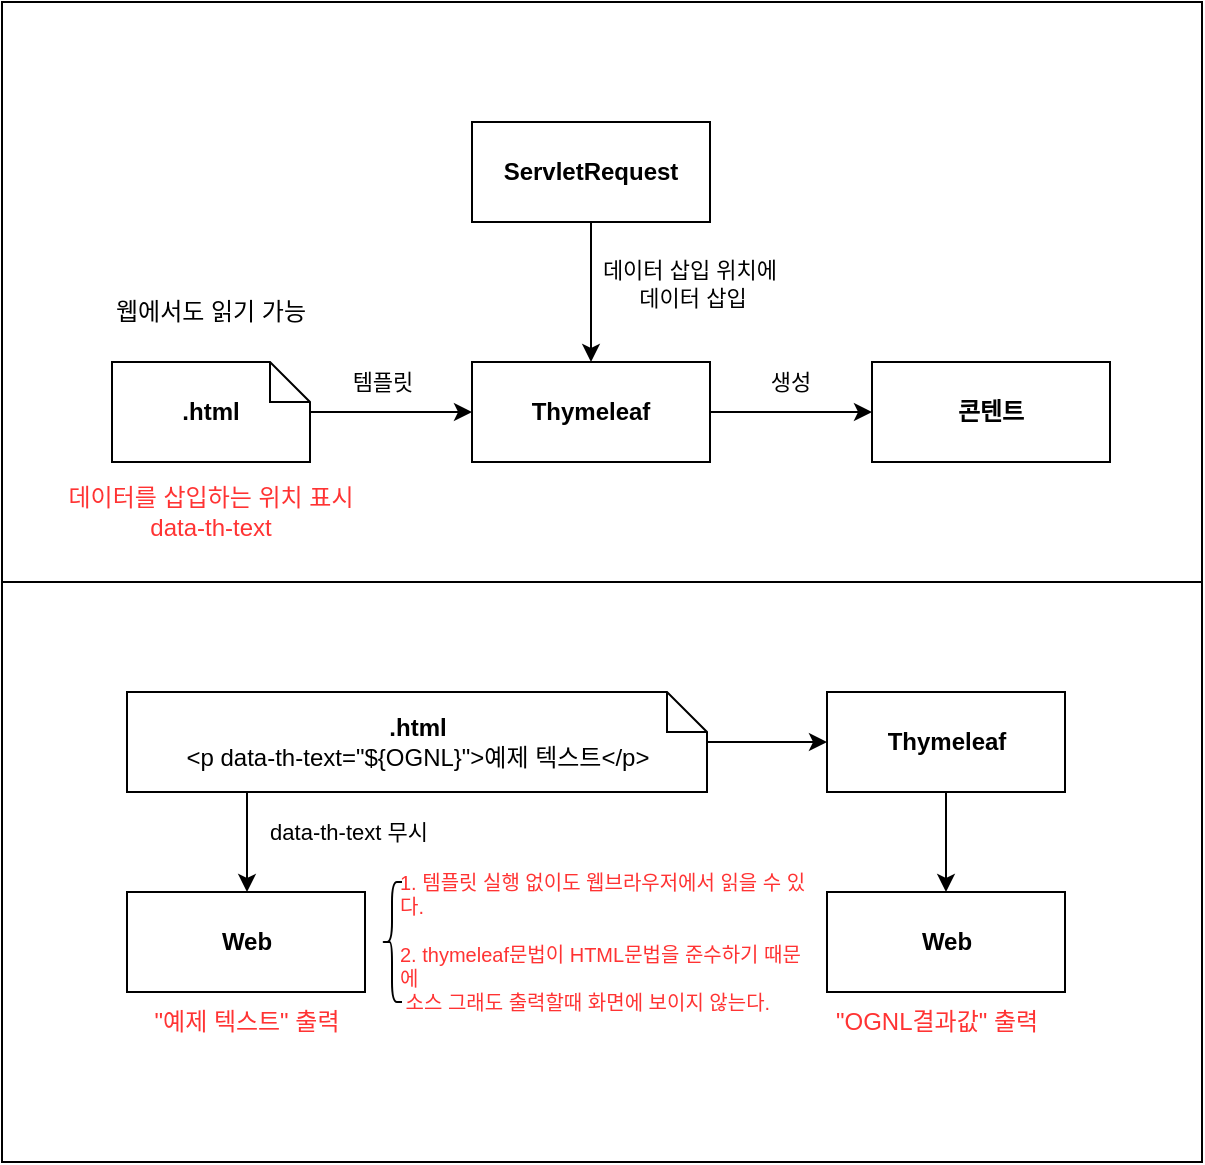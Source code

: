 <mxfile version="24.6.4" type="device">
  <diagram name="페이지-1" id="v6XEDh-wdW4CSe11FKZ6">
    <mxGraphModel dx="1687" dy="1107" grid="1" gridSize="10" guides="1" tooltips="1" connect="1" arrows="1" fold="1" page="1" pageScale="1" pageWidth="827" pageHeight="1169" math="0" shadow="0">
      <root>
        <mxCell id="0" />
        <mxCell id="1" parent="0" />
        <mxCell id="aFMNV4ErqxvkBUVmdPjB-13" value="" style="rounded=0;whiteSpace=wrap;html=1;" vertex="1" parent="1">
          <mxGeometry x="50" y="30" width="600" height="290" as="geometry" />
        </mxCell>
        <mxCell id="aFMNV4ErqxvkBUVmdPjB-7" value="" style="edgeStyle=orthogonalEdgeStyle;rounded=0;orthogonalLoop=1;jettySize=auto;html=1;" edge="1" parent="1" source="aFMNV4ErqxvkBUVmdPjB-1" target="aFMNV4ErqxvkBUVmdPjB-3">
          <mxGeometry relative="1" as="geometry" />
        </mxCell>
        <mxCell id="aFMNV4ErqxvkBUVmdPjB-10" value="템플릿" style="edgeLabel;html=1;align=center;verticalAlign=middle;resizable=0;points=[];" vertex="1" connectable="0" parent="aFMNV4ErqxvkBUVmdPjB-7">
          <mxGeometry x="-0.125" y="3" relative="1" as="geometry">
            <mxPoint y="-12" as="offset" />
          </mxGeometry>
        </mxCell>
        <mxCell id="aFMNV4ErqxvkBUVmdPjB-1" value=".html" style="shape=note;size=20;whiteSpace=wrap;html=1;fontStyle=1" vertex="1" parent="1">
          <mxGeometry x="105" y="210" width="99" height="50" as="geometry" />
        </mxCell>
        <mxCell id="aFMNV4ErqxvkBUVmdPjB-8" value="" style="edgeStyle=orthogonalEdgeStyle;rounded=0;orthogonalLoop=1;jettySize=auto;html=1;" edge="1" parent="1" source="aFMNV4ErqxvkBUVmdPjB-3" target="aFMNV4ErqxvkBUVmdPjB-4">
          <mxGeometry relative="1" as="geometry" />
        </mxCell>
        <mxCell id="aFMNV4ErqxvkBUVmdPjB-11" value="생성" style="edgeLabel;html=1;align=center;verticalAlign=middle;resizable=0;points=[];" vertex="1" connectable="0" parent="aFMNV4ErqxvkBUVmdPjB-8">
          <mxGeometry x="-0.025" y="2" relative="1" as="geometry">
            <mxPoint y="-13" as="offset" />
          </mxGeometry>
        </mxCell>
        <mxCell id="aFMNV4ErqxvkBUVmdPjB-3" value="Thymeleaf" style="html=1;whiteSpace=wrap;fontStyle=1" vertex="1" parent="1">
          <mxGeometry x="285" y="210" width="119" height="50" as="geometry" />
        </mxCell>
        <mxCell id="aFMNV4ErqxvkBUVmdPjB-4" value="콘텐트" style="html=1;whiteSpace=wrap;fontStyle=1" vertex="1" parent="1">
          <mxGeometry x="485" y="210" width="119" height="50" as="geometry" />
        </mxCell>
        <mxCell id="aFMNV4ErqxvkBUVmdPjB-6" value="" style="edgeStyle=orthogonalEdgeStyle;rounded=0;orthogonalLoop=1;jettySize=auto;html=1;" edge="1" parent="1" source="aFMNV4ErqxvkBUVmdPjB-5" target="aFMNV4ErqxvkBUVmdPjB-3">
          <mxGeometry relative="1" as="geometry" />
        </mxCell>
        <mxCell id="aFMNV4ErqxvkBUVmdPjB-12" value="데이터 삽입 위치에&amp;nbsp;&lt;div&gt;데이터 삽입&lt;/div&gt;" style="edgeLabel;html=1;align=center;verticalAlign=middle;resizable=0;points=[];" vertex="1" connectable="0" parent="aFMNV4ErqxvkBUVmdPjB-6">
          <mxGeometry x="-0.114" y="4" relative="1" as="geometry">
            <mxPoint x="46" as="offset" />
          </mxGeometry>
        </mxCell>
        <mxCell id="aFMNV4ErqxvkBUVmdPjB-5" value="ServletRequest" style="html=1;whiteSpace=wrap;fontStyle=1" vertex="1" parent="1">
          <mxGeometry x="285" y="90" width="119" height="50" as="geometry" />
        </mxCell>
        <mxCell id="aFMNV4ErqxvkBUVmdPjB-9" value="데이터를 삽입하는 위치 표시&lt;div&gt;data-th-text&lt;/div&gt;" style="text;html=1;align=center;verticalAlign=middle;whiteSpace=wrap;rounded=0;fontColor=#FF3333;" vertex="1" parent="1">
          <mxGeometry x="80" y="270" width="149" height="30" as="geometry" />
        </mxCell>
        <mxCell id="aFMNV4ErqxvkBUVmdPjB-14" value="웹에서도 읽기 가능" style="text;html=1;align=center;verticalAlign=middle;whiteSpace=wrap;rounded=0;" vertex="1" parent="1">
          <mxGeometry x="80" y="170" width="149" height="30" as="geometry" />
        </mxCell>
        <mxCell id="aFMNV4ErqxvkBUVmdPjB-15" value="" style="rounded=0;whiteSpace=wrap;html=1;" vertex="1" parent="1">
          <mxGeometry x="50" y="320" width="600" height="290" as="geometry" />
        </mxCell>
        <mxCell id="aFMNV4ErqxvkBUVmdPjB-19" style="edgeStyle=orthogonalEdgeStyle;rounded=0;orthogonalLoop=1;jettySize=auto;html=1;exitX=0.2;exitY=0.986;exitDx=0;exitDy=0;exitPerimeter=0;" edge="1" parent="1" source="aFMNV4ErqxvkBUVmdPjB-17" target="aFMNV4ErqxvkBUVmdPjB-18">
          <mxGeometry relative="1" as="geometry">
            <Array as="points">
              <mxPoint x="172.5" y="424" />
            </Array>
          </mxGeometry>
        </mxCell>
        <mxCell id="aFMNV4ErqxvkBUVmdPjB-22" value="data-th-text 무시" style="edgeLabel;html=1;align=center;verticalAlign=middle;resizable=0;points=[];" vertex="1" connectable="0" parent="aFMNV4ErqxvkBUVmdPjB-19">
          <mxGeometry x="-0.149" relative="1" as="geometry">
            <mxPoint x="50" as="offset" />
          </mxGeometry>
        </mxCell>
        <mxCell id="aFMNV4ErqxvkBUVmdPjB-24" style="edgeStyle=orthogonalEdgeStyle;rounded=0;orthogonalLoop=1;jettySize=auto;html=1;" edge="1" parent="1" source="aFMNV4ErqxvkBUVmdPjB-17" target="aFMNV4ErqxvkBUVmdPjB-23">
          <mxGeometry relative="1" as="geometry" />
        </mxCell>
        <mxCell id="aFMNV4ErqxvkBUVmdPjB-17" value=".html&lt;div&gt;&lt;span style=&quot;font-weight: 400;&quot;&gt;&amp;lt;p data-th-text=&quot;${OGNL}&quot;&amp;gt;예제 텍스트&amp;lt;/p&amp;gt;&lt;/span&gt;&lt;br&gt;&lt;/div&gt;" style="shape=note;size=20;whiteSpace=wrap;html=1;fontStyle=1" vertex="1" parent="1">
          <mxGeometry x="112.5" y="375" width="290" height="50" as="geometry" />
        </mxCell>
        <mxCell id="aFMNV4ErqxvkBUVmdPjB-18" value="Web" style="html=1;whiteSpace=wrap;fontStyle=1" vertex="1" parent="1">
          <mxGeometry x="112.5" y="475" width="119" height="50" as="geometry" />
        </mxCell>
        <mxCell id="aFMNV4ErqxvkBUVmdPjB-20" value="&quot;예제 텍스트&quot; 출력" style="text;html=1;align=center;verticalAlign=middle;whiteSpace=wrap;rounded=0;fontColor=#FF3333;" vertex="1" parent="1">
          <mxGeometry x="97.5" y="525" width="149" height="30" as="geometry" />
        </mxCell>
        <mxCell id="aFMNV4ErqxvkBUVmdPjB-26" style="edgeStyle=orthogonalEdgeStyle;rounded=0;orthogonalLoop=1;jettySize=auto;html=1;" edge="1" parent="1" source="aFMNV4ErqxvkBUVmdPjB-23" target="aFMNV4ErqxvkBUVmdPjB-25">
          <mxGeometry relative="1" as="geometry" />
        </mxCell>
        <mxCell id="aFMNV4ErqxvkBUVmdPjB-23" value="Thymeleaf" style="html=1;whiteSpace=wrap;fontStyle=1" vertex="1" parent="1">
          <mxGeometry x="462.5" y="375" width="119" height="50" as="geometry" />
        </mxCell>
        <mxCell id="aFMNV4ErqxvkBUVmdPjB-25" value="Web" style="html=1;whiteSpace=wrap;fontStyle=1" vertex="1" parent="1">
          <mxGeometry x="462.5" y="475" width="119" height="50" as="geometry" />
        </mxCell>
        <mxCell id="aFMNV4ErqxvkBUVmdPjB-27" value="&quot;OGNL결과값&quot; 출력" style="text;html=1;align=center;verticalAlign=middle;whiteSpace=wrap;rounded=0;fontColor=#FF3333;" vertex="1" parent="1">
          <mxGeometry x="442.5" y="525" width="149" height="30" as="geometry" />
        </mxCell>
        <mxCell id="aFMNV4ErqxvkBUVmdPjB-28" value="" style="shape=curlyBracket;whiteSpace=wrap;html=1;rounded=1;labelPosition=left;verticalLabelPosition=middle;align=right;verticalAlign=middle;" vertex="1" parent="1">
          <mxGeometry x="240" y="470" width="10" height="60" as="geometry" />
        </mxCell>
        <mxCell id="aFMNV4ErqxvkBUVmdPjB-29" value="1. 템플릿 실행 없이도 웹브라우저에서 읽을 수 있다.&lt;div&gt;&lt;br&gt;&lt;div style=&quot;font-size: 10px;&quot;&gt;2. thymeleaf문법이 HTML문법을 준수하기 때문에&lt;/div&gt;&lt;div style=&quot;font-size: 10px;&quot;&gt;&amp;nbsp;소스 그래도 출력할때 화면에 보이지 않는다.&lt;/div&gt;&lt;/div&gt;" style="text;html=1;align=left;verticalAlign=middle;whiteSpace=wrap;rounded=0;fontColor=#FF3333;fontSize=10;" vertex="1" parent="1">
          <mxGeometry x="246.5" y="477.5" width="210" height="45" as="geometry" />
        </mxCell>
      </root>
    </mxGraphModel>
  </diagram>
</mxfile>
